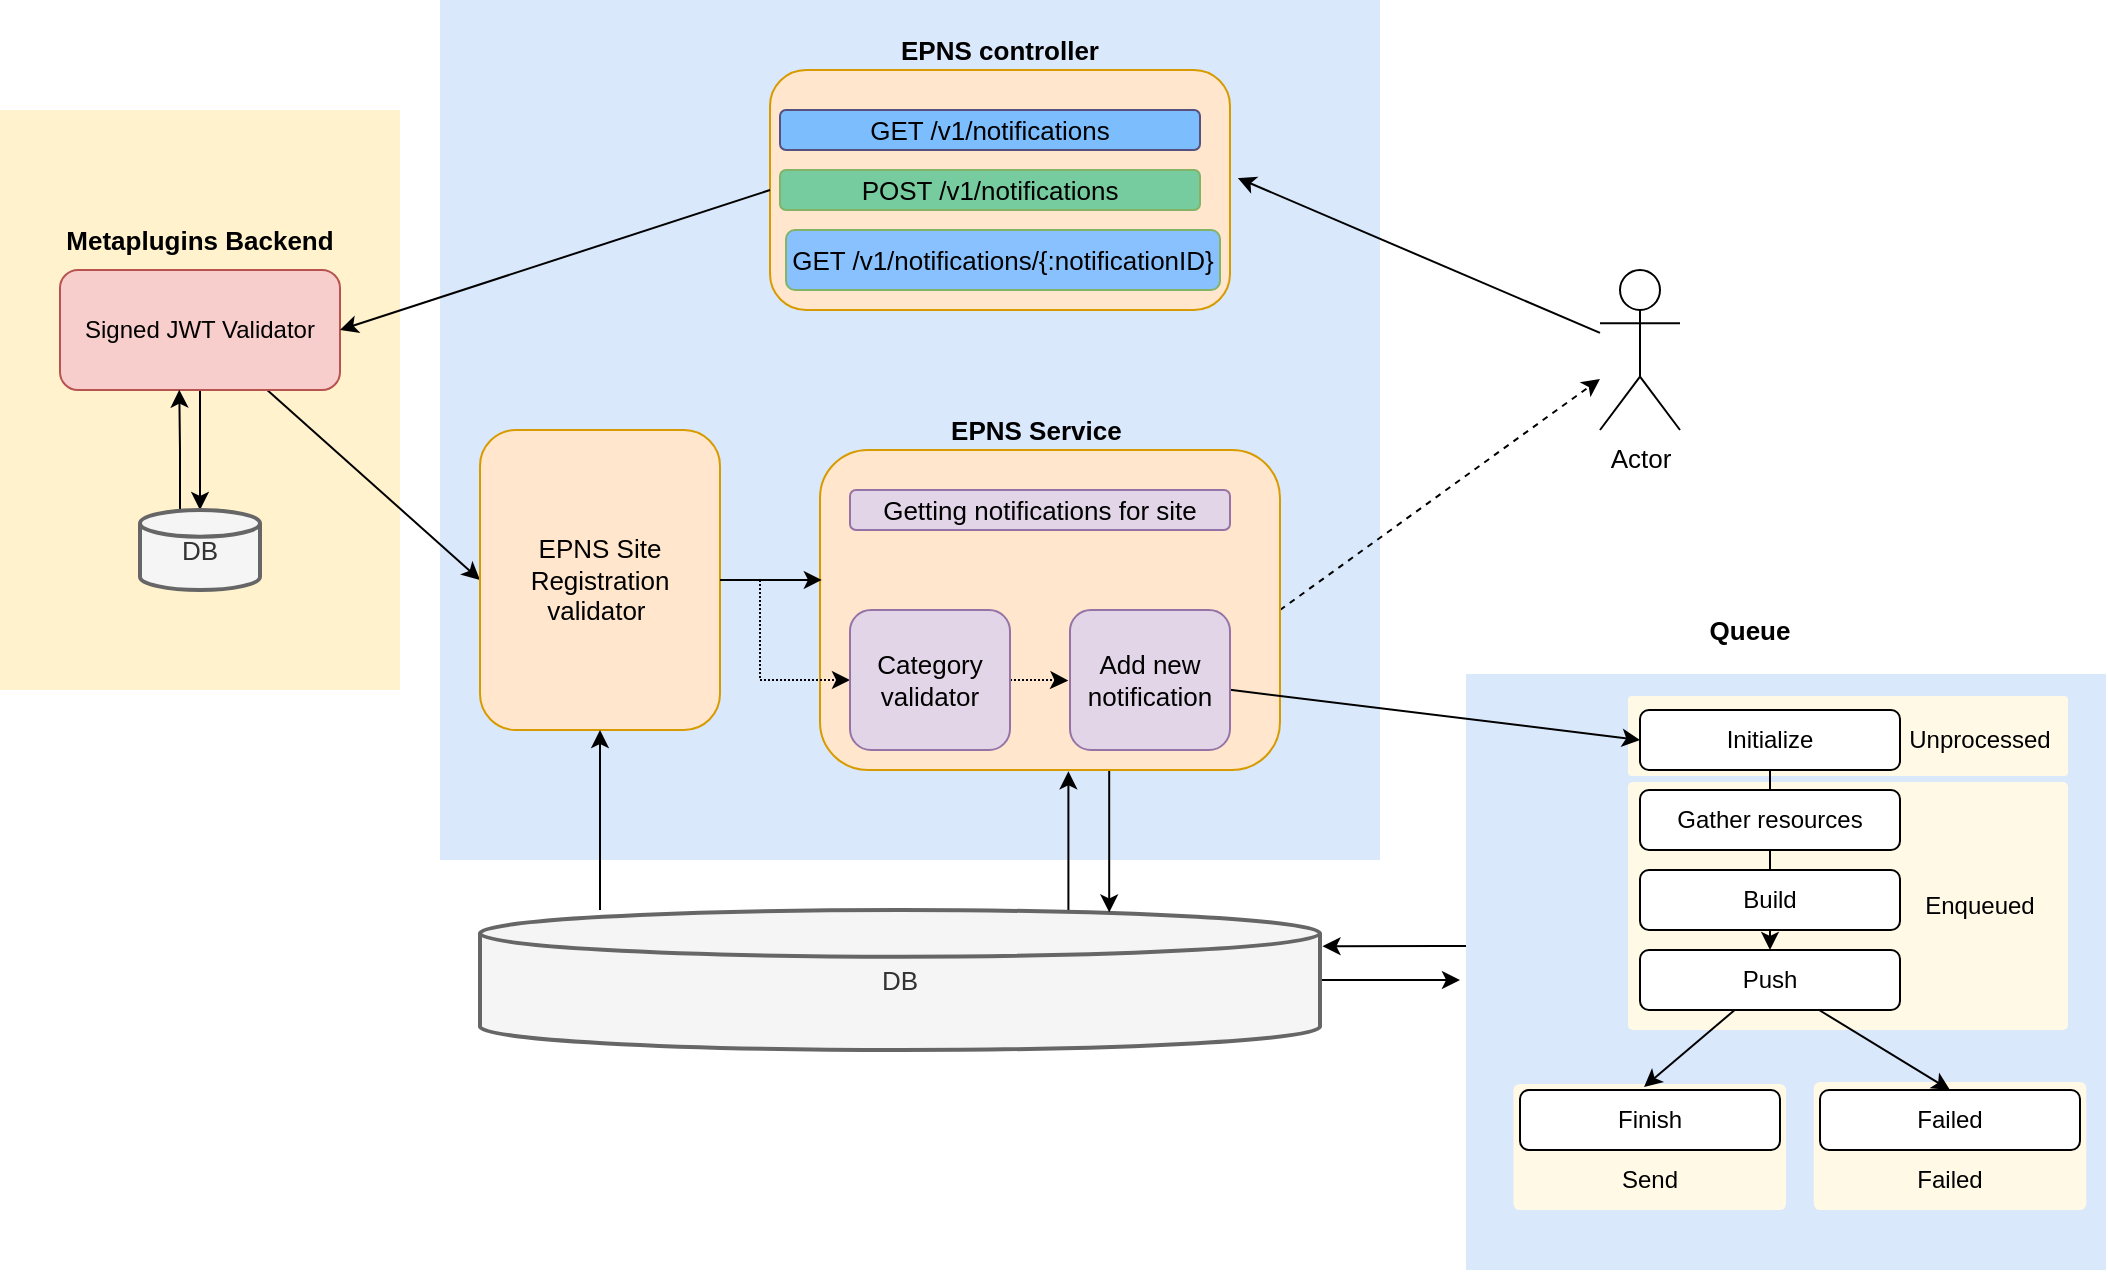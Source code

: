 <mxfile version="20.2.5" type="github"><diagram id="VhiP85pZfyptuw0zaLAi" name="Page-1"><mxGraphModel dx="1185" dy="628" grid="1" gridSize="10" guides="1" tooltips="1" connect="1" arrows="1" fold="1" page="1" pageScale="1" pageWidth="850" pageHeight="1100" math="0" shadow="0"><root><mxCell id="0"/><mxCell id="1" parent="0"/><mxCell id="qVAfsWbarIK2uKexRYZg-9" style="edgeStyle=orthogonalEdgeStyle;rounded=0;orthogonalLoop=1;jettySize=auto;html=1;entryX=1.003;entryY=0.259;entryDx=0;entryDy=0;entryPerimeter=0;" edge="1" parent="1" source="qVAfsWbarIK2uKexRYZg-7" target="1RKD86iNlfKtYbiQ4ut8-10"><mxGeometry relative="1" as="geometry"><Array as="points"><mxPoint x="760" y="628"/><mxPoint x="760" y="628"/></Array></mxGeometry></mxCell><mxCell id="qVAfsWbarIK2uKexRYZg-7" value="" style="rounded=0;whiteSpace=wrap;html=1;fillColor=#dae8fc;strokeColor=none;" vertex="1" parent="1"><mxGeometry x="773" y="492" width="320" height="298" as="geometry"/></mxCell><mxCell id="qVAfsWbarIK2uKexRYZg-21" value="" style="rounded=1;whiteSpace=wrap;html=1;fillColor=#FFF9E6;strokeColor=none;imageWidth=24;arcSize=5;" vertex="1" parent="1"><mxGeometry x="796.75" y="697" width="136.25" height="63" as="geometry"/></mxCell><mxCell id="qVAfsWbarIK2uKexRYZg-20" value="" style="rounded=1;whiteSpace=wrap;html=1;fillColor=#FFF9E6;strokeColor=none;imageWidth=24;arcSize=5;" vertex="1" parent="1"><mxGeometry x="946.88" y="696" width="136.25" height="64" as="geometry"/></mxCell><mxCell id="qVAfsWbarIK2uKexRYZg-17" value="" style="rounded=1;whiteSpace=wrap;html=1;fillColor=#FFF9E6;strokeColor=none;imageWidth=24;arcSize=5;" vertex="1" parent="1"><mxGeometry x="854" y="503" width="220" height="40" as="geometry"/></mxCell><mxCell id="qVAfsWbarIK2uKexRYZg-18" value="" style="rounded=1;whiteSpace=wrap;html=1;fillColor=#FFF9E6;strokeColor=none;arcSize=2;" vertex="1" parent="1"><mxGeometry x="854" y="546" width="220" height="124" as="geometry"/></mxCell><mxCell id="1RKD86iNlfKtYbiQ4ut8-26" value="" style="rounded=0;whiteSpace=wrap;html=1;fontSize=13;fillColor=#fff2cc;strokeColor=none;" parent="1" vertex="1"><mxGeometry x="40" y="210" width="200" height="290" as="geometry"/></mxCell><mxCell id="1RKD86iNlfKtYbiQ4ut8-25" value="" style="rounded=0;whiteSpace=wrap;html=1;fontSize=13;fillColor=#dae8fc;strokeColor=none;" parent="1" vertex="1"><mxGeometry x="260" y="155" width="470" height="430" as="geometry"/></mxCell><mxCell id="1RKD86iNlfKtYbiQ4ut8-7" value="" style="rounded=1;whiteSpace=wrap;html=1;fontSize=13;fillColor=#ffe6cc;strokeColor=#d79b00;" parent="1" vertex="1"><mxGeometry x="425" y="190" width="230" height="120" as="geometry"/></mxCell><mxCell id="1RKD86iNlfKtYbiQ4ut8-5" style="edgeStyle=orthogonalEdgeStyle;rounded=0;orthogonalLoop=1;jettySize=auto;html=1;entryX=0.5;entryY=0;entryDx=0;entryDy=0;entryPerimeter=0;fontSize=13;" parent="1" source="1RKD86iNlfKtYbiQ4ut8-1" target="1RKD86iNlfKtYbiQ4ut8-3" edge="1"><mxGeometry relative="1" as="geometry"/></mxCell><mxCell id="1RKD86iNlfKtYbiQ4ut8-23" style="edgeStyle=none;rounded=0;orthogonalLoop=1;jettySize=auto;html=1;entryX=0;entryY=0.5;entryDx=0;entryDy=0;fontSize=13;" parent="1" source="1RKD86iNlfKtYbiQ4ut8-1" target="1RKD86iNlfKtYbiQ4ut8-9" edge="1"><mxGeometry relative="1" as="geometry"/></mxCell><mxCell id="1RKD86iNlfKtYbiQ4ut8-1" value="Signed JWT Validator" style="rounded=1;whiteSpace=wrap;html=1;fillColor=#f8cecc;strokeColor=#b85450;" parent="1" vertex="1"><mxGeometry x="70" y="290" width="140" height="60" as="geometry"/></mxCell><mxCell id="1RKD86iNlfKtYbiQ4ut8-2" value="Metaplugins Backend" style="text;html=1;strokeColor=none;fillColor=none;align=center;verticalAlign=middle;whiteSpace=wrap;rounded=0;fontSize=13;fontStyle=1" parent="1" vertex="1"><mxGeometry x="70" y="260" width="140" height="30" as="geometry"/></mxCell><mxCell id="1RKD86iNlfKtYbiQ4ut8-4" style="edgeStyle=orthogonalEdgeStyle;rounded=0;orthogonalLoop=1;jettySize=auto;html=1;entryX=0.426;entryY=0.997;entryDx=0;entryDy=0;fontSize=13;entryPerimeter=0;" parent="1" source="1RKD86iNlfKtYbiQ4ut8-3" target="1RKD86iNlfKtYbiQ4ut8-1" edge="1"><mxGeometry relative="1" as="geometry"><Array as="points"><mxPoint x="130" y="380"/><mxPoint x="130" y="380"/></Array></mxGeometry></mxCell><mxCell id="1RKD86iNlfKtYbiQ4ut8-3" value="DB" style="strokeWidth=2;html=1;shape=mxgraph.flowchart.database;whiteSpace=wrap;fontSize=13;fillColor=#f5f5f5;fontColor=#333333;strokeColor=#666666;" parent="1" vertex="1"><mxGeometry x="110" y="410" width="60" height="40" as="geometry"/></mxCell><mxCell id="1RKD86iNlfKtYbiQ4ut8-19" style="edgeStyle=none;rounded=0;orthogonalLoop=1;jettySize=auto;html=1;entryX=1;entryY=0.5;entryDx=0;entryDy=0;fontSize=13;exitX=0;exitY=0.5;exitDx=0;exitDy=0;" parent="1" source="1RKD86iNlfKtYbiQ4ut8-7" target="1RKD86iNlfKtYbiQ4ut8-1" edge="1"><mxGeometry relative="1" as="geometry"/></mxCell><mxCell id="1RKD86iNlfKtYbiQ4ut8-6" value="GET /v1/notifications" style="rounded=1;whiteSpace=wrap;html=1;fontSize=13;fillColor=#7CBDFE;strokeColor=#56517e;" parent="1" vertex="1"><mxGeometry x="430" y="210" width="210" height="20" as="geometry"/></mxCell><mxCell id="1RKD86iNlfKtYbiQ4ut8-8" value="EPNS controller" style="text;html=1;strokeColor=none;fillColor=none;align=center;verticalAlign=middle;whiteSpace=wrap;rounded=0;fontSize=13;fontStyle=1" parent="1" vertex="1"><mxGeometry x="435" y="170" width="210" height="20" as="geometry"/></mxCell><mxCell id="1RKD86iNlfKtYbiQ4ut8-9" value="EPNS Site Registration validator&amp;nbsp;" style="rounded=1;whiteSpace=wrap;html=1;fontSize=13;fillColor=#ffe6cc;strokeColor=#d79b00;" parent="1" vertex="1"><mxGeometry x="280" y="370" width="120" height="150" as="geometry"/></mxCell><mxCell id="1RKD86iNlfKtYbiQ4ut8-11" style="edgeStyle=orthogonalEdgeStyle;rounded=0;orthogonalLoop=1;jettySize=auto;html=1;entryX=0.5;entryY=1;entryDx=0;entryDy=0;fontSize=13;" parent="1" source="1RKD86iNlfKtYbiQ4ut8-10" target="1RKD86iNlfKtYbiQ4ut8-9" edge="1"><mxGeometry relative="1" as="geometry"><Array as="points"><mxPoint x="340" y="590"/><mxPoint x="340" y="590"/></Array></mxGeometry></mxCell><mxCell id="1RKD86iNlfKtYbiQ4ut8-22" style="edgeStyle=orthogonalEdgeStyle;rounded=0;orthogonalLoop=1;jettySize=auto;html=1;entryX=0.54;entryY=1.004;entryDx=0;entryDy=0;entryPerimeter=0;fontSize=13;" parent="1" source="1RKD86iNlfKtYbiQ4ut8-10" target="1RKD86iNlfKtYbiQ4ut8-12" edge="1"><mxGeometry relative="1" as="geometry"><Array as="points"><mxPoint x="574" y="575"/></Array></mxGeometry></mxCell><mxCell id="qVAfsWbarIK2uKexRYZg-8" style="edgeStyle=orthogonalEdgeStyle;rounded=0;orthogonalLoop=1;jettySize=auto;html=1;" edge="1" parent="1" source="1RKD86iNlfKtYbiQ4ut8-10"><mxGeometry relative="1" as="geometry"><mxPoint x="770.0" y="645" as="targetPoint"/></mxGeometry></mxCell><mxCell id="1RKD86iNlfKtYbiQ4ut8-10" value="DB" style="strokeWidth=2;html=1;shape=mxgraph.flowchart.database;whiteSpace=wrap;fontSize=13;fillColor=#f5f5f5;fontColor=#333333;strokeColor=#666666;" parent="1" vertex="1"><mxGeometry x="280" y="610" width="420" height="70" as="geometry"/></mxCell><mxCell id="1RKD86iNlfKtYbiQ4ut8-21" style="edgeStyle=orthogonalEdgeStyle;rounded=0;orthogonalLoop=1;jettySize=auto;html=1;fontSize=13;entryX=0.749;entryY=0.017;entryDx=0;entryDy=0;entryPerimeter=0;" parent="1" source="1RKD86iNlfKtYbiQ4ut8-12" target="1RKD86iNlfKtYbiQ4ut8-10" edge="1"><mxGeometry relative="1" as="geometry"><mxPoint x="600" y="600" as="targetPoint"/><Array as="points"><mxPoint x="595" y="611"/></Array></mxGeometry></mxCell><mxCell id="F25pgrCN1vnFoOimrVF--10" style="rounded=0;orthogonalLoop=1;jettySize=auto;html=1;dashed=1;exitX=1;exitY=0.5;exitDx=0;exitDy=0;" parent="1" source="1RKD86iNlfKtYbiQ4ut8-12" target="1RKD86iNlfKtYbiQ4ut8-15" edge="1"><mxGeometry relative="1" as="geometry"/></mxCell><mxCell id="1RKD86iNlfKtYbiQ4ut8-12" value="" style="rounded=1;whiteSpace=wrap;html=1;fontSize=13;fillColor=#ffe6cc;strokeColor=#d79b00;" parent="1" vertex="1"><mxGeometry x="450" y="380" width="230" height="160" as="geometry"/></mxCell><mxCell id="1RKD86iNlfKtYbiQ4ut8-13" value="Getting notifications for site" style="rounded=1;whiteSpace=wrap;html=1;fontSize=13;fillColor=#e1d5e7;strokeColor=#9673a6;" parent="1" vertex="1"><mxGeometry x="465" y="400" width="190" height="20" as="geometry"/></mxCell><mxCell id="1RKD86iNlfKtYbiQ4ut8-14" value="EPNS Service&amp;nbsp;" style="text;html=1;strokeColor=none;fillColor=none;align=center;verticalAlign=middle;whiteSpace=wrap;rounded=0;fontSize=13;fontStyle=1" parent="1" vertex="1"><mxGeometry x="455" y="360" width="210" height="20" as="geometry"/></mxCell><mxCell id="1RKD86iNlfKtYbiQ4ut8-17" style="edgeStyle=none;rounded=0;orthogonalLoop=1;jettySize=auto;html=1;entryX=1.017;entryY=0.45;entryDx=0;entryDy=0;fontSize=13;entryPerimeter=0;" parent="1" source="1RKD86iNlfKtYbiQ4ut8-15" target="1RKD86iNlfKtYbiQ4ut8-7" edge="1"><mxGeometry relative="1" as="geometry"/></mxCell><mxCell id="1RKD86iNlfKtYbiQ4ut8-15" value="Actor" style="shape=umlActor;verticalLabelPosition=bottom;verticalAlign=top;html=1;outlineConnect=0;fontSize=13;" parent="1" vertex="1"><mxGeometry x="840" y="290" width="40" height="80" as="geometry"/></mxCell><mxCell id="1RKD86iNlfKtYbiQ4ut8-24" style="edgeStyle=none;rounded=0;orthogonalLoop=1;jettySize=auto;html=1;entryX=0.004;entryY=0.406;entryDx=0;entryDy=0;fontSize=13;entryPerimeter=0;" parent="1" source="1RKD86iNlfKtYbiQ4ut8-9" target="1RKD86iNlfKtYbiQ4ut8-12" edge="1"><mxGeometry relative="1" as="geometry"/></mxCell><mxCell id="F25pgrCN1vnFoOimrVF--1" value="POST /v1/notifications" style="rounded=1;whiteSpace=wrap;html=1;fontSize=13;fillColor=#76CC9E;strokeColor=#82b366;" parent="1" vertex="1"><mxGeometry x="430" y="240" width="210" height="20" as="geometry"/></mxCell><mxCell id="F25pgrCN1vnFoOimrVF--2" value="GET /v1/notifications/{:notificationID}" style="rounded=1;whiteSpace=wrap;html=1;fontSize=13;fillColor=#89C0FE;strokeColor=#82b366;" parent="1" vertex="1"><mxGeometry x="433" y="270" width="217" height="30" as="geometry"/></mxCell><mxCell id="qVAfsWbarIK2uKexRYZg-13" style="edgeStyle=none;rounded=0;orthogonalLoop=1;jettySize=auto;html=1;entryX=0;entryY=0.5;entryDx=0;entryDy=0;" edge="1" parent="1" source="F25pgrCN1vnFoOimrVF--6" target="qVAfsWbarIK2uKexRYZg-1"><mxGeometry relative="1" as="geometry"/></mxCell><mxCell id="F25pgrCN1vnFoOimrVF--6" value="Add new notification" style="rounded=1;whiteSpace=wrap;html=1;fontSize=13;fillColor=#e1d5e7;strokeColor=#9673a6;" parent="1" vertex="1"><mxGeometry x="575" y="460" width="80" height="70" as="geometry"/></mxCell><mxCell id="HRjQU_ZrTMmKkZkEVw-G-3" style="edgeStyle=orthogonalEdgeStyle;rounded=0;orthogonalLoop=1;jettySize=auto;html=1;entryX=0;entryY=0.5;entryDx=0;entryDy=0;dashed=1;dashPattern=1 1;" parent="1" source="1RKD86iNlfKtYbiQ4ut8-9" target="HRjQU_ZrTMmKkZkEVw-G-2" edge="1"><mxGeometry relative="1" as="geometry"><Array as="points"><mxPoint x="420" y="445"/><mxPoint x="420" y="495"/></Array></mxGeometry></mxCell><mxCell id="HRjQU_ZrTMmKkZkEVw-G-4" style="edgeStyle=orthogonalEdgeStyle;rounded=0;orthogonalLoop=1;jettySize=auto;html=1;entryX=-0.011;entryY=0.504;entryDx=0;entryDy=0;entryPerimeter=0;dashed=1;dashPattern=1 1;" parent="1" source="HRjQU_ZrTMmKkZkEVw-G-2" target="F25pgrCN1vnFoOimrVF--6" edge="1"><mxGeometry relative="1" as="geometry"/></mxCell><mxCell id="HRjQU_ZrTMmKkZkEVw-G-2" value="Category validator" style="rounded=1;whiteSpace=wrap;html=1;fontSize=13;fillColor=#e1d5e7;strokeColor=#9673a6;" parent="1" vertex="1"><mxGeometry x="465" y="460" width="80" height="70" as="geometry"/></mxCell><mxCell id="qVAfsWbarIK2uKexRYZg-10" value="" style="edgeStyle=orthogonalEdgeStyle;rounded=0;orthogonalLoop=1;jettySize=auto;html=1;" edge="1" parent="1" source="qVAfsWbarIK2uKexRYZg-1" target="qVAfsWbarIK2uKexRYZg-4"><mxGeometry relative="1" as="geometry"/></mxCell><mxCell id="qVAfsWbarIK2uKexRYZg-1" value="Initialize" style="rounded=1;whiteSpace=wrap;html=1;" vertex="1" parent="1"><mxGeometry x="860" y="510" width="130" height="30" as="geometry"/></mxCell><mxCell id="qVAfsWbarIK2uKexRYZg-2" value="Gather resources" style="rounded=1;whiteSpace=wrap;html=1;" vertex="1" parent="1"><mxGeometry x="860" y="550" width="130" height="30" as="geometry"/></mxCell><mxCell id="qVAfsWbarIK2uKexRYZg-3" value="Build&lt;span style=&quot;color: rgba(0, 0, 0, 0); font-family: monospace; font-size: 0px; text-align: start;&quot;&gt;%3CmxGraphModel%3E%3Croot%3E%3CmxCell%20id%3D%220%22%2F%3E%3CmxCell%20id%3D%221%22%20parent%3D%220%22%2F%3E%3CmxCell%20id%3D%222%22%20value%3D%22Gather%20resources%22%20style%3D%22rounded%3D1%3BwhiteSpace%3Dwrap%3Bhtml%3D1%3B%22%20vertex%3D%221%22%20parent%3D%221%22%3E%3CmxGeometry%20x%3D%22810%22%20y%3D%22540%22%20width%3D%22130%22%20height%3D%2230%22%20as%3D%22geometry%22%2F%3E%3C%2FmxCell%3E%3C%2Froot%3E%3C%2FmxGraphModel%3E&lt;/span&gt;" style="rounded=1;whiteSpace=wrap;html=1;" vertex="1" parent="1"><mxGeometry x="860" y="590" width="130" height="30" as="geometry"/></mxCell><mxCell id="qVAfsWbarIK2uKexRYZg-11" style="edgeStyle=none;rounded=0;orthogonalLoop=1;jettySize=auto;html=1;entryX=0.477;entryY=-0.05;entryDx=0;entryDy=0;entryPerimeter=0;" edge="1" parent="1" source="qVAfsWbarIK2uKexRYZg-4" target="qVAfsWbarIK2uKexRYZg-5"><mxGeometry relative="1" as="geometry"/></mxCell><mxCell id="qVAfsWbarIK2uKexRYZg-12" style="edgeStyle=none;rounded=0;orthogonalLoop=1;jettySize=auto;html=1;entryX=0.5;entryY=0;entryDx=0;entryDy=0;" edge="1" parent="1" source="qVAfsWbarIK2uKexRYZg-4" target="qVAfsWbarIK2uKexRYZg-6"><mxGeometry relative="1" as="geometry"/></mxCell><mxCell id="qVAfsWbarIK2uKexRYZg-4" value="Push" style="rounded=1;whiteSpace=wrap;html=1;" vertex="1" parent="1"><mxGeometry x="860" y="630" width="130" height="30" as="geometry"/></mxCell><mxCell id="qVAfsWbarIK2uKexRYZg-5" value="Finish" style="rounded=1;whiteSpace=wrap;html=1;" vertex="1" parent="1"><mxGeometry x="800" y="700" width="130" height="30" as="geometry"/></mxCell><mxCell id="qVAfsWbarIK2uKexRYZg-6" value="Failed" style="rounded=1;whiteSpace=wrap;html=1;" vertex="1" parent="1"><mxGeometry x="950" y="700" width="130" height="30" as="geometry"/></mxCell><mxCell id="qVAfsWbarIK2uKexRYZg-14" value="Queue" style="text;html=1;strokeColor=none;fillColor=none;align=center;verticalAlign=middle;whiteSpace=wrap;rounded=0;fontSize=13;fontStyle=1" vertex="1" parent="1"><mxGeometry x="810" y="460" width="210" height="20" as="geometry"/></mxCell><mxCell id="qVAfsWbarIK2uKexRYZg-22" value="Unprocessed" style="text;html=1;strokeColor=none;fillColor=none;align=center;verticalAlign=middle;whiteSpace=wrap;rounded=0;" vertex="1" parent="1"><mxGeometry x="1000" y="510" width="60" height="30" as="geometry"/></mxCell><mxCell id="qVAfsWbarIK2uKexRYZg-23" value="Enqueued" style="text;html=1;strokeColor=none;fillColor=none;align=center;verticalAlign=middle;whiteSpace=wrap;rounded=0;" vertex="1" parent="1"><mxGeometry x="1000" y="593" width="60" height="30" as="geometry"/></mxCell><mxCell id="qVAfsWbarIK2uKexRYZg-24" value="Send" style="text;html=1;strokeColor=none;fillColor=none;align=center;verticalAlign=middle;whiteSpace=wrap;rounded=0;" vertex="1" parent="1"><mxGeometry x="835" y="730" width="60" height="30" as="geometry"/></mxCell><mxCell id="qVAfsWbarIK2uKexRYZg-25" value="Failed" style="text;html=1;strokeColor=none;fillColor=none;align=center;verticalAlign=middle;whiteSpace=wrap;rounded=0;" vertex="1" parent="1"><mxGeometry x="985" y="730" width="60" height="30" as="geometry"/></mxCell></root></mxGraphModel></diagram></mxfile>